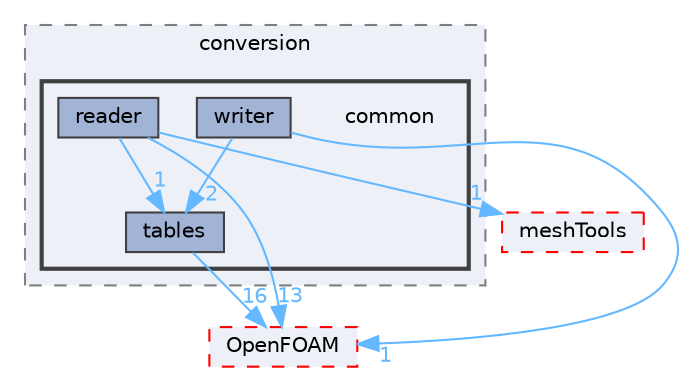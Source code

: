 digraph "src/conversion/common"
{
 // LATEX_PDF_SIZE
  bgcolor="transparent";
  edge [fontname=Helvetica,fontsize=10,labelfontname=Helvetica,labelfontsize=10];
  node [fontname=Helvetica,fontsize=10,shape=box,height=0.2,width=0.4];
  compound=true
  subgraph clusterdir_22e3beccf9f956a3c7bfcabae9a0dde0 {
    graph [ bgcolor="#edf0f7", pencolor="grey50", label="conversion", fontname=Helvetica,fontsize=10 style="filled,dashed", URL="dir_22e3beccf9f956a3c7bfcabae9a0dde0.html",tooltip=""]
  subgraph clusterdir_888485a4ca6b3c01fe64b25e5a2b5171 {
    graph [ bgcolor="#edf0f7", pencolor="grey25", label="", fontname=Helvetica,fontsize=10 style="filled,bold", URL="dir_888485a4ca6b3c01fe64b25e5a2b5171.html",tooltip=""]
    dir_888485a4ca6b3c01fe64b25e5a2b5171 [shape=plaintext, label="common"];
  dir_1a890ee156d9acd42292910ef9443e86 [label="reader", fillcolor="#a2b4d6", color="grey25", style="filled", URL="dir_1a890ee156d9acd42292910ef9443e86.html",tooltip=""];
  dir_850af7f0e5536960c9d878c896dc463c [label="tables", fillcolor="#a2b4d6", color="grey25", style="filled", URL="dir_850af7f0e5536960c9d878c896dc463c.html",tooltip=""];
  dir_2494c0dbcf5a011da7bec26b49831e12 [label="writer", fillcolor="#a2b4d6", color="grey25", style="filled", URL="dir_2494c0dbcf5a011da7bec26b49831e12.html",tooltip=""];
  }
  }
  dir_c5473ff19b20e6ec4dfe5c310b3778a8 [label="OpenFOAM", fillcolor="#edf0f7", color="red", style="filled,dashed", URL="dir_c5473ff19b20e6ec4dfe5c310b3778a8.html",tooltip=""];
  dir_ae30ad0bef50cf391b24c614251bb9fd [label="meshTools", fillcolor="#edf0f7", color="red", style="filled,dashed", URL="dir_ae30ad0bef50cf391b24c614251bb9fd.html",tooltip=""];
  dir_1a890ee156d9acd42292910ef9443e86->dir_850af7f0e5536960c9d878c896dc463c [headlabel="1", labeldistance=1.5 headhref="dir_003249_003949.html" href="dir_003249_003949.html" color="steelblue1" fontcolor="steelblue1"];
  dir_1a890ee156d9acd42292910ef9443e86->dir_ae30ad0bef50cf391b24c614251bb9fd [headlabel="1", labeldistance=1.5 headhref="dir_003249_002382.html" href="dir_003249_002382.html" color="steelblue1" fontcolor="steelblue1"];
  dir_1a890ee156d9acd42292910ef9443e86->dir_c5473ff19b20e6ec4dfe5c310b3778a8 [headlabel="13", labeldistance=1.5 headhref="dir_003249_002695.html" href="dir_003249_002695.html" color="steelblue1" fontcolor="steelblue1"];
  dir_850af7f0e5536960c9d878c896dc463c->dir_c5473ff19b20e6ec4dfe5c310b3778a8 [headlabel="16", labeldistance=1.5 headhref="dir_003949_002695.html" href="dir_003949_002695.html" color="steelblue1" fontcolor="steelblue1"];
  dir_2494c0dbcf5a011da7bec26b49831e12->dir_850af7f0e5536960c9d878c896dc463c [headlabel="2", labeldistance=1.5 headhref="dir_004426_003949.html" href="dir_004426_003949.html" color="steelblue1" fontcolor="steelblue1"];
  dir_2494c0dbcf5a011da7bec26b49831e12->dir_c5473ff19b20e6ec4dfe5c310b3778a8 [headlabel="1", labeldistance=1.5 headhref="dir_004426_002695.html" href="dir_004426_002695.html" color="steelblue1" fontcolor="steelblue1"];
}
